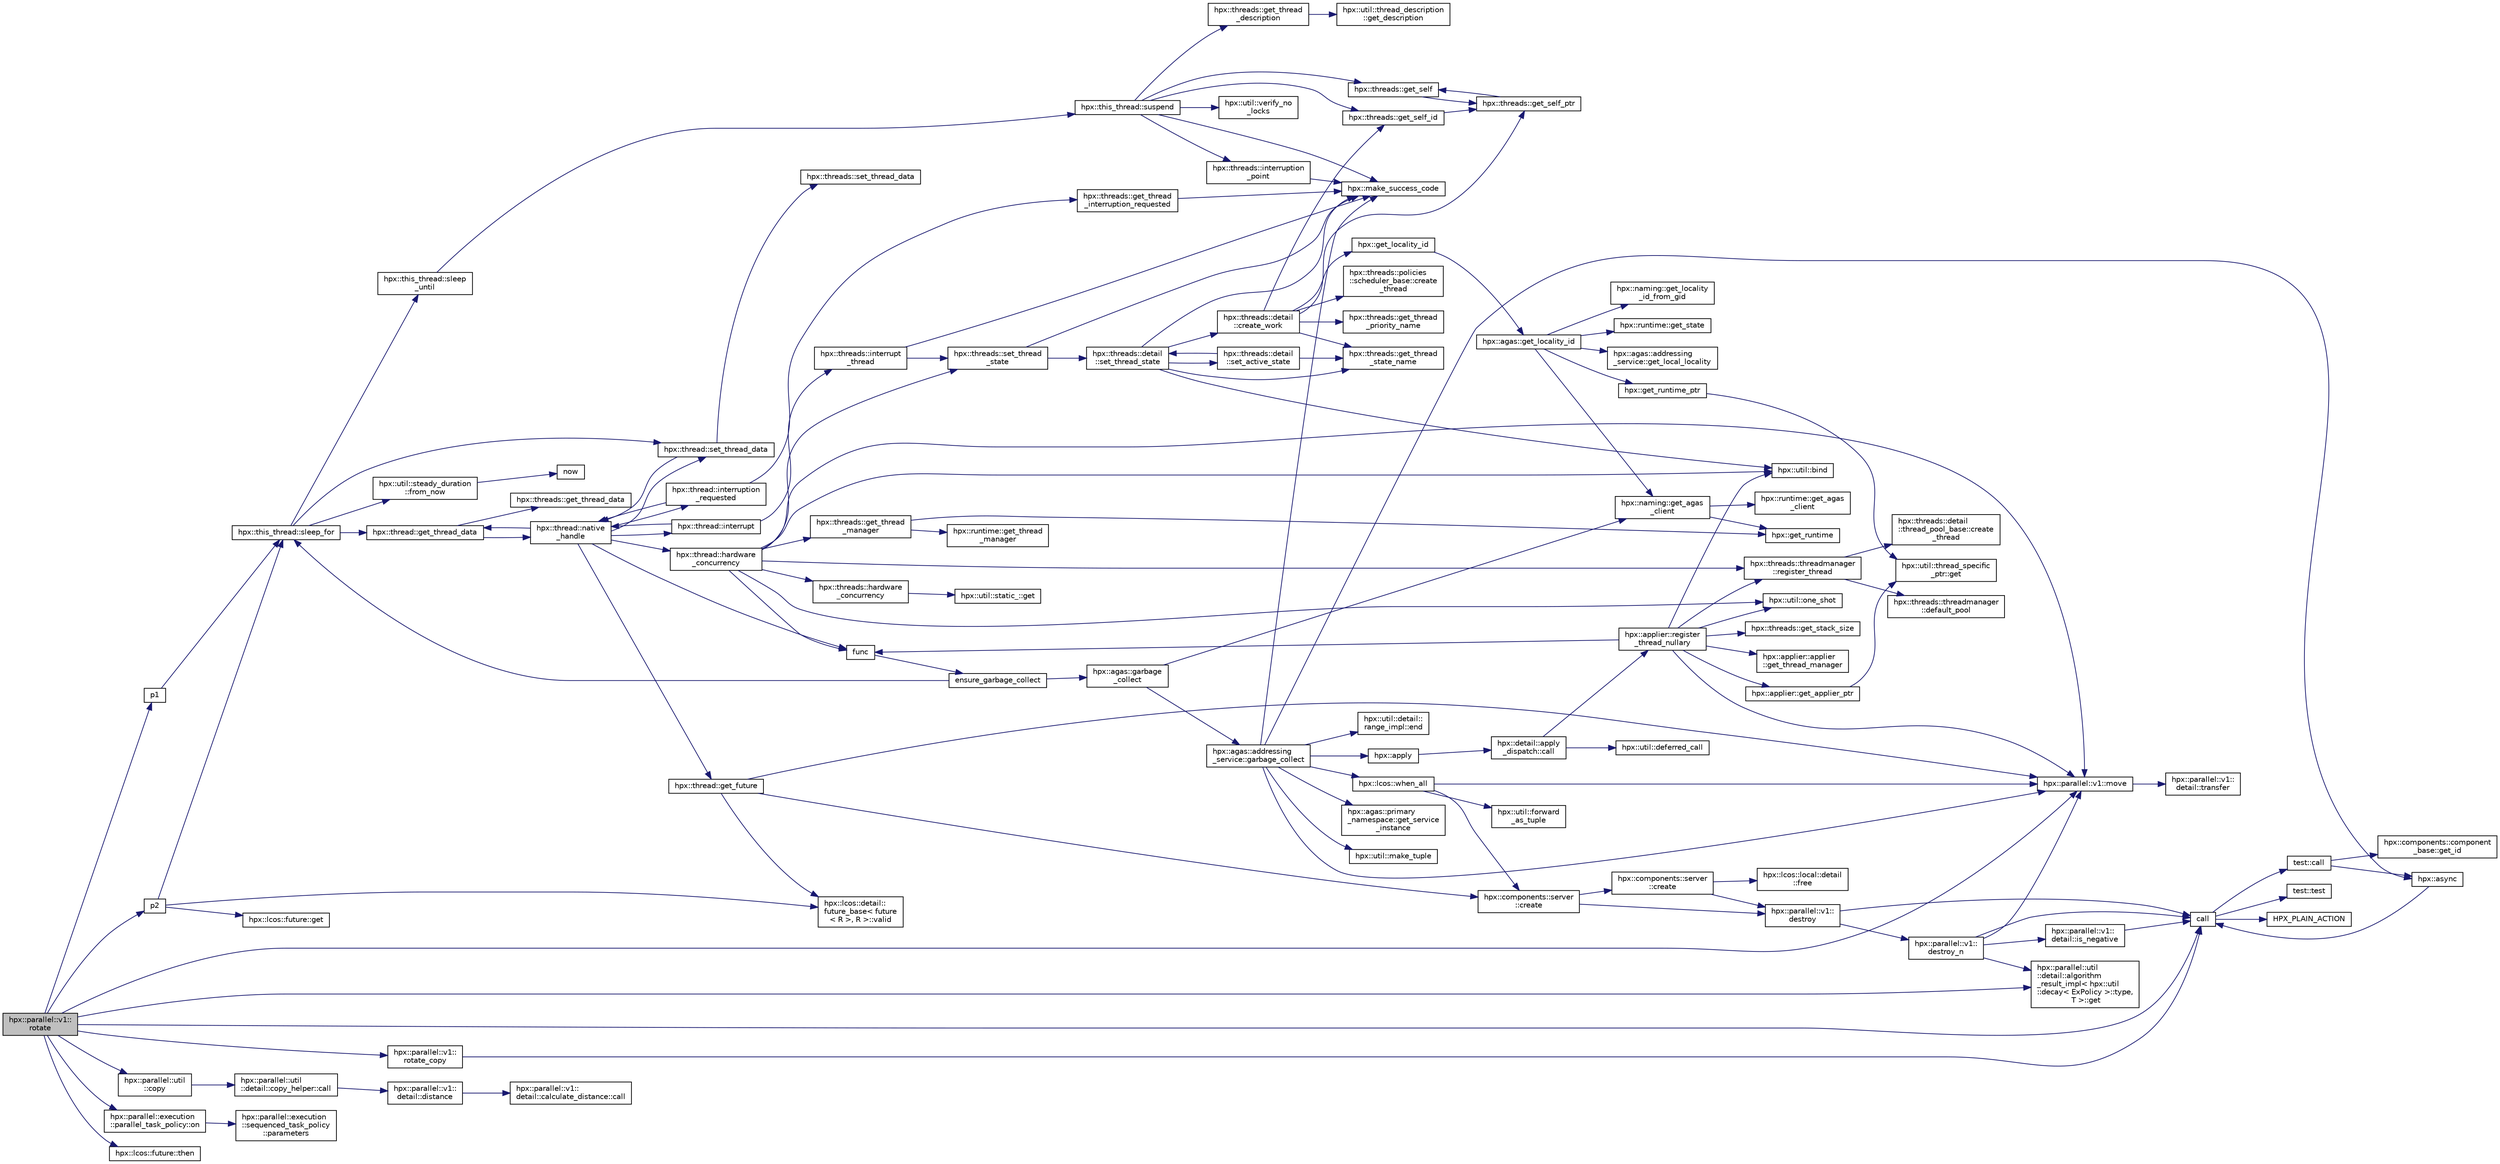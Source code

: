 digraph "hpx::parallel::v1::rotate"
{
  edge [fontname="Helvetica",fontsize="10",labelfontname="Helvetica",labelfontsize="10"];
  node [fontname="Helvetica",fontsize="10",shape=record];
  rankdir="LR";
  Node10439 [label="hpx::parallel::v1::\lrotate",height=0.2,width=0.4,color="black", fillcolor="grey75", style="filled", fontcolor="black"];
  Node10439 -> Node10440 [color="midnightblue",fontsize="10",style="solid",fontname="Helvetica"];
  Node10440 [label="call",height=0.2,width=0.4,color="black", fillcolor="white", style="filled",URL="$d2/d67/promise__1620_8cpp.html#a58357f0b82bc761e1d0b9091ed563a70"];
  Node10440 -> Node10441 [color="midnightblue",fontsize="10",style="solid",fontname="Helvetica"];
  Node10441 [label="test::test",height=0.2,width=0.4,color="black", fillcolor="white", style="filled",URL="$d8/d89/structtest.html#ab42d5ece712d716b04cb3f686f297a26"];
  Node10440 -> Node10442 [color="midnightblue",fontsize="10",style="solid",fontname="Helvetica"];
  Node10442 [label="HPX_PLAIN_ACTION",height=0.2,width=0.4,color="black", fillcolor="white", style="filled",URL="$d2/d67/promise__1620_8cpp.html#ab96aab827a4b1fcaf66cfe0ba83fef23"];
  Node10440 -> Node10443 [color="midnightblue",fontsize="10",style="solid",fontname="Helvetica"];
  Node10443 [label="test::call",height=0.2,width=0.4,color="black", fillcolor="white", style="filled",URL="$d8/d89/structtest.html#aeb29e7ed6518b9426ccf1344c52620ae"];
  Node10443 -> Node10444 [color="midnightblue",fontsize="10",style="solid",fontname="Helvetica"];
  Node10444 [label="hpx::async",height=0.2,width=0.4,color="black", fillcolor="white", style="filled",URL="$d8/d83/namespacehpx.html#acb7d8e37b73b823956ce144f9a57eaa4"];
  Node10444 -> Node10440 [color="midnightblue",fontsize="10",style="solid",fontname="Helvetica"];
  Node10443 -> Node10445 [color="midnightblue",fontsize="10",style="solid",fontname="Helvetica"];
  Node10445 [label="hpx::components::component\l_base::get_id",height=0.2,width=0.4,color="black", fillcolor="white", style="filled",URL="$d2/de6/classhpx_1_1components_1_1component__base.html#a4c8fd93514039bdf01c48d66d82b19cd"];
  Node10439 -> Node10446 [color="midnightblue",fontsize="10",style="solid",fontname="Helvetica"];
  Node10446 [label="p1",height=0.2,width=0.4,color="black", fillcolor="white", style="filled",URL="$df/da5/future__then_8cpp.html#a8978a24b044bacf963e33824a4c1ac98"];
  Node10446 -> Node10447 [color="midnightblue",fontsize="10",style="solid",fontname="Helvetica"];
  Node10447 [label="hpx::this_thread::sleep_for",height=0.2,width=0.4,color="black", fillcolor="white", style="filled",URL="$d9/d52/namespacehpx_1_1this__thread.html#afc042a5a5fa52eef2d1d177a343435cf"];
  Node10447 -> Node10448 [color="midnightblue",fontsize="10",style="solid",fontname="Helvetica"];
  Node10448 [label="hpx::this_thread::sleep\l_until",height=0.2,width=0.4,color="black", fillcolor="white", style="filled",URL="$d9/d52/namespacehpx_1_1this__thread.html#ae12a853980115b23ff0ab8ca06622658"];
  Node10448 -> Node10449 [color="midnightblue",fontsize="10",style="solid",fontname="Helvetica"];
  Node10449 [label="hpx::this_thread::suspend",height=0.2,width=0.4,color="black", fillcolor="white", style="filled",URL="$d9/d52/namespacehpx_1_1this__thread.html#aca220026fb3014c0881d129fe31c0073"];
  Node10449 -> Node10450 [color="midnightblue",fontsize="10",style="solid",fontname="Helvetica"];
  Node10450 [label="hpx::threads::get_self",height=0.2,width=0.4,color="black", fillcolor="white", style="filled",URL="$d7/d28/namespacehpx_1_1threads.html#a07daf4d6d29233f20d66d41ab7b5b8e8"];
  Node10450 -> Node10451 [color="midnightblue",fontsize="10",style="solid",fontname="Helvetica"];
  Node10451 [label="hpx::threads::get_self_ptr",height=0.2,width=0.4,color="black", fillcolor="white", style="filled",URL="$d7/d28/namespacehpx_1_1threads.html#a22877ae347ad884cde3a51397dad6c53"];
  Node10451 -> Node10450 [color="midnightblue",fontsize="10",style="solid",fontname="Helvetica"];
  Node10449 -> Node10452 [color="midnightblue",fontsize="10",style="solid",fontname="Helvetica"];
  Node10452 [label="hpx::threads::get_self_id",height=0.2,width=0.4,color="black", fillcolor="white", style="filled",URL="$d7/d28/namespacehpx_1_1threads.html#afafe0f900b9fac3d4ed3c747625c1cfe"];
  Node10452 -> Node10451 [color="midnightblue",fontsize="10",style="solid",fontname="Helvetica"];
  Node10449 -> Node10453 [color="midnightblue",fontsize="10",style="solid",fontname="Helvetica"];
  Node10453 [label="hpx::threads::interruption\l_point",height=0.2,width=0.4,color="black", fillcolor="white", style="filled",URL="$d7/d28/namespacehpx_1_1threads.html#ada6ec56a12b050707311d8c628089059"];
  Node10453 -> Node10454 [color="midnightblue",fontsize="10",style="solid",fontname="Helvetica"];
  Node10454 [label="hpx::make_success_code",height=0.2,width=0.4,color="black", fillcolor="white", style="filled",URL="$d8/d83/namespacehpx.html#a0e8512a8f49e2a6c8185061181419d8f",tooltip="Returns error_code(hpx::success, \"success\", mode). "];
  Node10449 -> Node10455 [color="midnightblue",fontsize="10",style="solid",fontname="Helvetica"];
  Node10455 [label="hpx::util::verify_no\l_locks",height=0.2,width=0.4,color="black", fillcolor="white", style="filled",URL="$df/dad/namespacehpx_1_1util.html#ae0e1837ee6f09b79b26c2e788d2e9fc9"];
  Node10449 -> Node10456 [color="midnightblue",fontsize="10",style="solid",fontname="Helvetica"];
  Node10456 [label="hpx::threads::get_thread\l_description",height=0.2,width=0.4,color="black", fillcolor="white", style="filled",URL="$d7/d28/namespacehpx_1_1threads.html#a42fc18a7a680f4e8bc633a4b4c956701"];
  Node10456 -> Node10457 [color="midnightblue",fontsize="10",style="solid",fontname="Helvetica"];
  Node10457 [label="hpx::util::thread_description\l::get_description",height=0.2,width=0.4,color="black", fillcolor="white", style="filled",URL="$df/d9e/structhpx_1_1util_1_1thread__description.html#a8c834e14eca6eb228188022577f9f952"];
  Node10449 -> Node10454 [color="midnightblue",fontsize="10",style="solid",fontname="Helvetica"];
  Node10447 -> Node10458 [color="midnightblue",fontsize="10",style="solid",fontname="Helvetica"];
  Node10458 [label="hpx::util::steady_duration\l::from_now",height=0.2,width=0.4,color="black", fillcolor="white", style="filled",URL="$d9/d4f/classhpx_1_1util_1_1steady__duration.html#a0132206d767cd0f7395507b40111a153"];
  Node10458 -> Node10459 [color="midnightblue",fontsize="10",style="solid",fontname="Helvetica"];
  Node10459 [label="now",height=0.2,width=0.4,color="black", fillcolor="white", style="filled",URL="$de/db3/1d__stencil__1__omp_8cpp.html#a89e9667753dccfac455bd37a7a3a7b16"];
  Node10447 -> Node10460 [color="midnightblue",fontsize="10",style="solid",fontname="Helvetica"];
  Node10460 [label="hpx::thread::get_thread_data",height=0.2,width=0.4,color="black", fillcolor="white", style="filled",URL="$de/d9b/classhpx_1_1thread.html#a4535ef82cec3b953d2c941d20e3e3904"];
  Node10460 -> Node10461 [color="midnightblue",fontsize="10",style="solid",fontname="Helvetica"];
  Node10461 [label="hpx::threads::get_thread_data",height=0.2,width=0.4,color="black", fillcolor="white", style="filled",URL="$d7/d28/namespacehpx_1_1threads.html#a8737931ff6303807225f735b2b384ae4"];
  Node10460 -> Node10462 [color="midnightblue",fontsize="10",style="solid",fontname="Helvetica"];
  Node10462 [label="hpx::thread::native\l_handle",height=0.2,width=0.4,color="black", fillcolor="white", style="filled",URL="$de/d9b/classhpx_1_1thread.html#acf48190d264ab64c1c4ec99d0b421b5a"];
  Node10462 -> Node10463 [color="midnightblue",fontsize="10",style="solid",fontname="Helvetica"];
  Node10463 [label="hpx::thread::hardware\l_concurrency",height=0.2,width=0.4,color="black", fillcolor="white", style="filled",URL="$de/d9b/classhpx_1_1thread.html#a8e4fff210e02485ba493bc3a2a956c03"];
  Node10463 -> Node10464 [color="midnightblue",fontsize="10",style="solid",fontname="Helvetica"];
  Node10464 [label="hpx::threads::hardware\l_concurrency",height=0.2,width=0.4,color="black", fillcolor="white", style="filled",URL="$d7/d28/namespacehpx_1_1threads.html#aa8752a235478d2ad7b5ac467b63ab527"];
  Node10464 -> Node10465 [color="midnightblue",fontsize="10",style="solid",fontname="Helvetica"];
  Node10465 [label="hpx::util::static_::get",height=0.2,width=0.4,color="black", fillcolor="white", style="filled",URL="$d3/dbb/structhpx_1_1util_1_1static__.html#a2967c633948a3bf17a3b5405ef5a8318"];
  Node10463 -> Node10466 [color="midnightblue",fontsize="10",style="solid",fontname="Helvetica"];
  Node10466 [label="func",height=0.2,width=0.4,color="black", fillcolor="white", style="filled",URL="$d8/dfd/id__type__ref__counting__1032_8cpp.html#ab811b86ea5107ffb3351fcaa29d2c652"];
  Node10466 -> Node10467 [color="midnightblue",fontsize="10",style="solid",fontname="Helvetica"];
  Node10467 [label="ensure_garbage_collect",height=0.2,width=0.4,color="black", fillcolor="white", style="filled",URL="$d8/dfd/id__type__ref__counting__1032_8cpp.html#a5264b94bf7c262ac0e521fb290d476d5"];
  Node10467 -> Node10447 [color="midnightblue",fontsize="10",style="solid",fontname="Helvetica"];
  Node10467 -> Node10468 [color="midnightblue",fontsize="10",style="solid",fontname="Helvetica"];
  Node10468 [label="hpx::agas::garbage\l_collect",height=0.2,width=0.4,color="black", fillcolor="white", style="filled",URL="$dc/d54/namespacehpx_1_1agas.html#a951337adc4f9bd6df00a50737468e911"];
  Node10468 -> Node10469 [color="midnightblue",fontsize="10",style="solid",fontname="Helvetica"];
  Node10469 [label="hpx::naming::get_agas\l_client",height=0.2,width=0.4,color="black", fillcolor="white", style="filled",URL="$d4/dc9/namespacehpx_1_1naming.html#a0408fffd5d34b620712a801b0ae3b032"];
  Node10469 -> Node10470 [color="midnightblue",fontsize="10",style="solid",fontname="Helvetica"];
  Node10470 [label="hpx::get_runtime",height=0.2,width=0.4,color="black", fillcolor="white", style="filled",URL="$d8/d83/namespacehpx.html#aef902cc6c7dd3b9fbadf34d1e850a070"];
  Node10469 -> Node10471 [color="midnightblue",fontsize="10",style="solid",fontname="Helvetica"];
  Node10471 [label="hpx::runtime::get_agas\l_client",height=0.2,width=0.4,color="black", fillcolor="white", style="filled",URL="$d0/d7b/classhpx_1_1runtime.html#aeb5dddd30d6b9861669af8ad44d1a96a"];
  Node10468 -> Node10472 [color="midnightblue",fontsize="10",style="solid",fontname="Helvetica"];
  Node10472 [label="hpx::agas::addressing\l_service::garbage_collect",height=0.2,width=0.4,color="black", fillcolor="white", style="filled",URL="$db/d58/structhpx_1_1agas_1_1addressing__service.html#a87dcae0eacf6e62d5103ebf516d86f63"];
  Node10472 -> Node10454 [color="midnightblue",fontsize="10",style="solid",fontname="Helvetica"];
  Node10472 -> Node10473 [color="midnightblue",fontsize="10",style="solid",fontname="Helvetica"];
  Node10473 [label="hpx::agas::primary\l_namespace::get_service\l_instance",height=0.2,width=0.4,color="black", fillcolor="white", style="filled",URL="$d1/d43/structhpx_1_1agas_1_1primary__namespace.html#a7630ff0f30ff8c23b13b4672c5350e2e"];
  Node10472 -> Node10474 [color="midnightblue",fontsize="10",style="solid",fontname="Helvetica"];
  Node10474 [label="hpx::util::make_tuple",height=0.2,width=0.4,color="black", fillcolor="white", style="filled",URL="$df/dad/namespacehpx_1_1util.html#a06fa74211a987d208e013f400a9f5328"];
  Node10472 -> Node10475 [color="midnightblue",fontsize="10",style="solid",fontname="Helvetica"];
  Node10475 [label="hpx::util::detail::\lrange_impl::end",height=0.2,width=0.4,color="black", fillcolor="white", style="filled",URL="$d4/d4a/namespacehpx_1_1util_1_1detail_1_1range__impl.html#afb2ea48b0902f52ee4d8b764807b4316"];
  Node10472 -> Node10476 [color="midnightblue",fontsize="10",style="solid",fontname="Helvetica"];
  Node10476 [label="hpx::apply",height=0.2,width=0.4,color="black", fillcolor="white", style="filled",URL="$d8/d83/namespacehpx.html#aa87762f0db0731d385f3fdfdb25d59fc"];
  Node10476 -> Node10477 [color="midnightblue",fontsize="10",style="solid",fontname="Helvetica"];
  Node10477 [label="hpx::detail::apply\l_dispatch::call",height=0.2,width=0.4,color="black", fillcolor="white", style="filled",URL="$db/de8/structhpx_1_1detail_1_1apply__dispatch.html#a0755fab16d281e74bcff0f8045be9459"];
  Node10477 -> Node10478 [color="midnightblue",fontsize="10",style="solid",fontname="Helvetica"];
  Node10478 [label="hpx::applier::register\l_thread_nullary",height=0.2,width=0.4,color="black", fillcolor="white", style="filled",URL="$d8/dcb/namespacehpx_1_1applier.html#a401cd1145927e58d74d1eb52aaccd936"];
  Node10478 -> Node10479 [color="midnightblue",fontsize="10",style="solid",fontname="Helvetica"];
  Node10479 [label="hpx::applier::get_applier_ptr",height=0.2,width=0.4,color="black", fillcolor="white", style="filled",URL="$d8/dcb/namespacehpx_1_1applier.html#a617483cf2b77ad3a0aa428ade7b35299"];
  Node10479 -> Node10480 [color="midnightblue",fontsize="10",style="solid",fontname="Helvetica"];
  Node10480 [label="hpx::util::thread_specific\l_ptr::get",height=0.2,width=0.4,color="black", fillcolor="white", style="filled",URL="$d4/d4c/structhpx_1_1util_1_1thread__specific__ptr.html#a3b27d8520710478aa41d1f74206bdba9"];
  Node10478 -> Node10466 [color="midnightblue",fontsize="10",style="solid",fontname="Helvetica"];
  Node10478 -> Node10481 [color="midnightblue",fontsize="10",style="solid",fontname="Helvetica"];
  Node10481 [label="hpx::util::bind",height=0.2,width=0.4,color="black", fillcolor="white", style="filled",URL="$df/dad/namespacehpx_1_1util.html#ad844caedf82a0173d6909d910c3e48c6"];
  Node10478 -> Node10482 [color="midnightblue",fontsize="10",style="solid",fontname="Helvetica"];
  Node10482 [label="hpx::util::one_shot",height=0.2,width=0.4,color="black", fillcolor="white", style="filled",URL="$df/dad/namespacehpx_1_1util.html#a273e61be42a72415291e0ec0a4f28c7a"];
  Node10478 -> Node10483 [color="midnightblue",fontsize="10",style="solid",fontname="Helvetica"];
  Node10483 [label="hpx::parallel::v1::move",height=0.2,width=0.4,color="black", fillcolor="white", style="filled",URL="$db/db9/namespacehpx_1_1parallel_1_1v1.html#aa7c4ede081ce786c9d1eb1adff495cfc"];
  Node10483 -> Node10484 [color="midnightblue",fontsize="10",style="solid",fontname="Helvetica"];
  Node10484 [label="hpx::parallel::v1::\ldetail::transfer",height=0.2,width=0.4,color="black", fillcolor="white", style="filled",URL="$d2/ddd/namespacehpx_1_1parallel_1_1v1_1_1detail.html#ab1b56a05e1885ca7cc7ffa1804dd2f3c"];
  Node10478 -> Node10485 [color="midnightblue",fontsize="10",style="solid",fontname="Helvetica"];
  Node10485 [label="hpx::threads::get_stack_size",height=0.2,width=0.4,color="black", fillcolor="white", style="filled",URL="$d7/d28/namespacehpx_1_1threads.html#af597241b3c2785150be206737ca04aa6",tooltip="The get_stack_size function is part of the thread related API. It. "];
  Node10478 -> Node10486 [color="midnightblue",fontsize="10",style="solid",fontname="Helvetica"];
  Node10486 [label="hpx::applier::applier\l::get_thread_manager",height=0.2,width=0.4,color="black", fillcolor="white", style="filled",URL="$da/dcb/classhpx_1_1applier_1_1applier.html#acc36d583973701e573be39da97bba866",tooltip="Access the thread-manager instance associated with this applier. "];
  Node10478 -> Node10487 [color="midnightblue",fontsize="10",style="solid",fontname="Helvetica"];
  Node10487 [label="hpx::threads::threadmanager\l::register_thread",height=0.2,width=0.4,color="black", fillcolor="white", style="filled",URL="$d5/daa/classhpx_1_1threads_1_1threadmanager.html#a7f79c7578e08a60ca45eb276ce8133d8"];
  Node10487 -> Node10488 [color="midnightblue",fontsize="10",style="solid",fontname="Helvetica"];
  Node10488 [label="hpx::threads::threadmanager\l::default_pool",height=0.2,width=0.4,color="black", fillcolor="white", style="filled",URL="$d5/daa/classhpx_1_1threads_1_1threadmanager.html#a851f067d03b5dd1c5e6a9a6a841e05df"];
  Node10487 -> Node10489 [color="midnightblue",fontsize="10",style="solid",fontname="Helvetica"];
  Node10489 [label="hpx::threads::detail\l::thread_pool_base::create\l_thread",height=0.2,width=0.4,color="black", fillcolor="white", style="filled",URL="$de/dae/classhpx_1_1threads_1_1detail_1_1thread__pool__base.html#ad35d3779eef6f4528e62a26d71b34b34"];
  Node10477 -> Node10490 [color="midnightblue",fontsize="10",style="solid",fontname="Helvetica"];
  Node10490 [label="hpx::util::deferred_call",height=0.2,width=0.4,color="black", fillcolor="white", style="filled",URL="$df/dad/namespacehpx_1_1util.html#acdded623c658a7a3436f7e76bc9d881c"];
  Node10472 -> Node10483 [color="midnightblue",fontsize="10",style="solid",fontname="Helvetica"];
  Node10472 -> Node10444 [color="midnightblue",fontsize="10",style="solid",fontname="Helvetica"];
  Node10472 -> Node10491 [color="midnightblue",fontsize="10",style="solid",fontname="Helvetica"];
  Node10491 [label="hpx::lcos::when_all",height=0.2,width=0.4,color="black", fillcolor="white", style="filled",URL="$d2/dc9/namespacehpx_1_1lcos.html#a1a6fb024d8690923fb185d5aee204d54"];
  Node10491 -> Node10492 [color="midnightblue",fontsize="10",style="solid",fontname="Helvetica"];
  Node10492 [label="hpx::util::forward\l_as_tuple",height=0.2,width=0.4,color="black", fillcolor="white", style="filled",URL="$df/dad/namespacehpx_1_1util.html#ab7c31e3f24c3302a4f67b6735a6fa597"];
  Node10491 -> Node10483 [color="midnightblue",fontsize="10",style="solid",fontname="Helvetica"];
  Node10491 -> Node10493 [color="midnightblue",fontsize="10",style="solid",fontname="Helvetica"];
  Node10493 [label="hpx::components::server\l::create",height=0.2,width=0.4,color="black", fillcolor="white", style="filled",URL="$d2/da2/namespacehpx_1_1components_1_1server.html#ac776c89f3d68ceb910e8cee9fa937ab4",tooltip="Create arrays of components using their default constructor. "];
  Node10493 -> Node10494 [color="midnightblue",fontsize="10",style="solid",fontname="Helvetica"];
  Node10494 [label="hpx::components::server\l::create",height=0.2,width=0.4,color="black", fillcolor="white", style="filled",URL="$d2/da2/namespacehpx_1_1components_1_1server.html#a77d26de181c97b444565e230577981bd"];
  Node10494 -> Node10495 [color="midnightblue",fontsize="10",style="solid",fontname="Helvetica"];
  Node10495 [label="hpx::lcos::local::detail\l::free",height=0.2,width=0.4,color="black", fillcolor="white", style="filled",URL="$d4/dcb/namespacehpx_1_1lcos_1_1local_1_1detail.html#a55a940f019734e9bb045dc123cd80e48"];
  Node10494 -> Node10496 [color="midnightblue",fontsize="10",style="solid",fontname="Helvetica"];
  Node10496 [label="hpx::parallel::v1::\ldestroy",height=0.2,width=0.4,color="black", fillcolor="white", style="filled",URL="$db/db9/namespacehpx_1_1parallel_1_1v1.html#acf303558375048e8a7cc9a2c2e09477f"];
  Node10496 -> Node10440 [color="midnightblue",fontsize="10",style="solid",fontname="Helvetica"];
  Node10496 -> Node10497 [color="midnightblue",fontsize="10",style="solid",fontname="Helvetica"];
  Node10497 [label="hpx::parallel::v1::\ldestroy_n",height=0.2,width=0.4,color="black", fillcolor="white", style="filled",URL="$db/db9/namespacehpx_1_1parallel_1_1v1.html#a71d0691132a300690163f5636bcd5bd3"];
  Node10497 -> Node10498 [color="midnightblue",fontsize="10",style="solid",fontname="Helvetica"];
  Node10498 [label="hpx::parallel::v1::\ldetail::is_negative",height=0.2,width=0.4,color="black", fillcolor="white", style="filled",URL="$d2/ddd/namespacehpx_1_1parallel_1_1v1_1_1detail.html#adf2e40fc4b20ad0fd442ee3118a4d527"];
  Node10498 -> Node10440 [color="midnightblue",fontsize="10",style="solid",fontname="Helvetica"];
  Node10497 -> Node10499 [color="midnightblue",fontsize="10",style="solid",fontname="Helvetica"];
  Node10499 [label="hpx::parallel::util\l::detail::algorithm\l_result_impl\< hpx::util\l::decay\< ExPolicy \>::type,\l T \>::get",height=0.2,width=0.4,color="black", fillcolor="white", style="filled",URL="$d2/d42/structhpx_1_1parallel_1_1util_1_1detail_1_1algorithm__result__impl.html#ab5b051e8ec74eff5e0e62fd63f5d377e"];
  Node10497 -> Node10483 [color="midnightblue",fontsize="10",style="solid",fontname="Helvetica"];
  Node10497 -> Node10440 [color="midnightblue",fontsize="10",style="solid",fontname="Helvetica"];
  Node10493 -> Node10496 [color="midnightblue",fontsize="10",style="solid",fontname="Helvetica"];
  Node10463 -> Node10481 [color="midnightblue",fontsize="10",style="solid",fontname="Helvetica"];
  Node10463 -> Node10482 [color="midnightblue",fontsize="10",style="solid",fontname="Helvetica"];
  Node10463 -> Node10483 [color="midnightblue",fontsize="10",style="solid",fontname="Helvetica"];
  Node10463 -> Node10500 [color="midnightblue",fontsize="10",style="solid",fontname="Helvetica"];
  Node10500 [label="hpx::threads::get_thread\l_manager",height=0.2,width=0.4,color="black", fillcolor="white", style="filled",URL="$d7/d28/namespacehpx_1_1threads.html#a076973c3a53beadde7d967e22c4f6cce"];
  Node10500 -> Node10470 [color="midnightblue",fontsize="10",style="solid",fontname="Helvetica"];
  Node10500 -> Node10501 [color="midnightblue",fontsize="10",style="solid",fontname="Helvetica"];
  Node10501 [label="hpx::runtime::get_thread\l_manager",height=0.2,width=0.4,color="black", fillcolor="white", style="filled",URL="$d0/d7b/classhpx_1_1runtime.html#a865b12d57fcd44a8d3dda3e35414f563"];
  Node10463 -> Node10487 [color="midnightblue",fontsize="10",style="solid",fontname="Helvetica"];
  Node10463 -> Node10502 [color="midnightblue",fontsize="10",style="solid",fontname="Helvetica"];
  Node10502 [label="hpx::threads::set_thread\l_state",height=0.2,width=0.4,color="black", fillcolor="white", style="filled",URL="$d7/d28/namespacehpx_1_1threads.html#ac0690ad16ad778bcc79dcd727cc33025",tooltip="Set the thread state of the thread referenced by the thread_id id. "];
  Node10502 -> Node10454 [color="midnightblue",fontsize="10",style="solid",fontname="Helvetica"];
  Node10502 -> Node10503 [color="midnightblue",fontsize="10",style="solid",fontname="Helvetica"];
  Node10503 [label="hpx::threads::detail\l::set_thread_state",height=0.2,width=0.4,color="black", fillcolor="white", style="filled",URL="$d2/dd1/namespacehpx_1_1threads_1_1detail.html#af85ddc854c4a149bf1738eb1b111b9ab"];
  Node10503 -> Node10504 [color="midnightblue",fontsize="10",style="solid",fontname="Helvetica"];
  Node10504 [label="hpx::threads::get_thread\l_state_name",height=0.2,width=0.4,color="black", fillcolor="white", style="filled",URL="$d7/d28/namespacehpx_1_1threads.html#a26f91ea8d2195f165c033241c5cd11db"];
  Node10503 -> Node10454 [color="midnightblue",fontsize="10",style="solid",fontname="Helvetica"];
  Node10503 -> Node10481 [color="midnightblue",fontsize="10",style="solid",fontname="Helvetica"];
  Node10503 -> Node10505 [color="midnightblue",fontsize="10",style="solid",fontname="Helvetica"];
  Node10505 [label="hpx::threads::detail\l::set_active_state",height=0.2,width=0.4,color="black", fillcolor="white", style="filled",URL="$d2/dd1/namespacehpx_1_1threads_1_1detail.html#a45884a5bf04ad66a4f259231a3947e76"];
  Node10505 -> Node10504 [color="midnightblue",fontsize="10",style="solid",fontname="Helvetica"];
  Node10505 -> Node10503 [color="midnightblue",fontsize="10",style="solid",fontname="Helvetica"];
  Node10503 -> Node10506 [color="midnightblue",fontsize="10",style="solid",fontname="Helvetica"];
  Node10506 [label="hpx::threads::detail\l::create_work",height=0.2,width=0.4,color="black", fillcolor="white", style="filled",URL="$d2/dd1/namespacehpx_1_1threads_1_1detail.html#ae22384a3c1b1a1940032fad068fb54b1"];
  Node10506 -> Node10504 [color="midnightblue",fontsize="10",style="solid",fontname="Helvetica"];
  Node10506 -> Node10507 [color="midnightblue",fontsize="10",style="solid",fontname="Helvetica"];
  Node10507 [label="hpx::threads::get_thread\l_priority_name",height=0.2,width=0.4,color="black", fillcolor="white", style="filled",URL="$d7/d28/namespacehpx_1_1threads.html#a9c6b2fec0c1cf5b06ff83ce756ca6d42"];
  Node10506 -> Node10451 [color="midnightblue",fontsize="10",style="solid",fontname="Helvetica"];
  Node10506 -> Node10452 [color="midnightblue",fontsize="10",style="solid",fontname="Helvetica"];
  Node10506 -> Node10508 [color="midnightblue",fontsize="10",style="solid",fontname="Helvetica"];
  Node10508 [label="hpx::get_locality_id",height=0.2,width=0.4,color="black", fillcolor="white", style="filled",URL="$d8/d83/namespacehpx.html#a158d7c54a657bb364c1704033010697b",tooltip="Return the number of the locality this function is being called from. "];
  Node10508 -> Node10509 [color="midnightblue",fontsize="10",style="solid",fontname="Helvetica"];
  Node10509 [label="hpx::agas::get_locality_id",height=0.2,width=0.4,color="black", fillcolor="white", style="filled",URL="$dc/d54/namespacehpx_1_1agas.html#a491cc2ddecdf0f1a9129900caa6a4d3e"];
  Node10509 -> Node10510 [color="midnightblue",fontsize="10",style="solid",fontname="Helvetica"];
  Node10510 [label="hpx::get_runtime_ptr",height=0.2,width=0.4,color="black", fillcolor="white", style="filled",URL="$d8/d83/namespacehpx.html#af29daf2bb3e01b4d6495a1742b6cce64"];
  Node10510 -> Node10480 [color="midnightblue",fontsize="10",style="solid",fontname="Helvetica"];
  Node10509 -> Node10511 [color="midnightblue",fontsize="10",style="solid",fontname="Helvetica"];
  Node10511 [label="hpx::runtime::get_state",height=0.2,width=0.4,color="black", fillcolor="white", style="filled",URL="$d0/d7b/classhpx_1_1runtime.html#ab405f80e060dac95d624520f38b0524c"];
  Node10509 -> Node10469 [color="midnightblue",fontsize="10",style="solid",fontname="Helvetica"];
  Node10509 -> Node10512 [color="midnightblue",fontsize="10",style="solid",fontname="Helvetica"];
  Node10512 [label="hpx::agas::addressing\l_service::get_local_locality",height=0.2,width=0.4,color="black", fillcolor="white", style="filled",URL="$db/d58/structhpx_1_1agas_1_1addressing__service.html#ab52c19a37c2a7a006c6c15f90ad0539c"];
  Node10509 -> Node10513 [color="midnightblue",fontsize="10",style="solid",fontname="Helvetica"];
  Node10513 [label="hpx::naming::get_locality\l_id_from_gid",height=0.2,width=0.4,color="black", fillcolor="white", style="filled",URL="$d4/dc9/namespacehpx_1_1naming.html#a7fd43037784560bd04fda9b49e33529f"];
  Node10506 -> Node10514 [color="midnightblue",fontsize="10",style="solid",fontname="Helvetica"];
  Node10514 [label="hpx::threads::policies\l::scheduler_base::create\l_thread",height=0.2,width=0.4,color="black", fillcolor="white", style="filled",URL="$dd/d7e/structhpx_1_1threads_1_1policies_1_1scheduler__base.html#ad3b05cd7f363cc8e8410ce368c3794e0"];
  Node10462 -> Node10515 [color="midnightblue",fontsize="10",style="solid",fontname="Helvetica"];
  Node10515 [label="hpx::thread::interrupt",height=0.2,width=0.4,color="black", fillcolor="white", style="filled",URL="$de/d9b/classhpx_1_1thread.html#ac34d0d033aa743c476a79dbc2e1a8a39"];
  Node10515 -> Node10516 [color="midnightblue",fontsize="10",style="solid",fontname="Helvetica"];
  Node10516 [label="hpx::threads::interrupt\l_thread",height=0.2,width=0.4,color="black", fillcolor="white", style="filled",URL="$d7/d28/namespacehpx_1_1threads.html#a6bdda1a2aab61b9b13d274b5155d7e73"];
  Node10516 -> Node10454 [color="midnightblue",fontsize="10",style="solid",fontname="Helvetica"];
  Node10516 -> Node10502 [color="midnightblue",fontsize="10",style="solid",fontname="Helvetica"];
  Node10515 -> Node10462 [color="midnightblue",fontsize="10",style="solid",fontname="Helvetica"];
  Node10462 -> Node10517 [color="midnightblue",fontsize="10",style="solid",fontname="Helvetica"];
  Node10517 [label="hpx::thread::interruption\l_requested",height=0.2,width=0.4,color="black", fillcolor="white", style="filled",URL="$de/d9b/classhpx_1_1thread.html#a33276bb4c20bbb0b1978944e18ef71b8"];
  Node10517 -> Node10518 [color="midnightblue",fontsize="10",style="solid",fontname="Helvetica"];
  Node10518 [label="hpx::threads::get_thread\l_interruption_requested",height=0.2,width=0.4,color="black", fillcolor="white", style="filled",URL="$d7/d28/namespacehpx_1_1threads.html#ae64a7fdb8b5c8bac7be0c8282672a03b"];
  Node10518 -> Node10454 [color="midnightblue",fontsize="10",style="solid",fontname="Helvetica"];
  Node10517 -> Node10462 [color="midnightblue",fontsize="10",style="solid",fontname="Helvetica"];
  Node10462 -> Node10519 [color="midnightblue",fontsize="10",style="solid",fontname="Helvetica"];
  Node10519 [label="hpx::thread::get_future",height=0.2,width=0.4,color="black", fillcolor="white", style="filled",URL="$de/d9b/classhpx_1_1thread.html#a87fdb0d8da826366fc190ed224900a64"];
  Node10519 -> Node10520 [color="midnightblue",fontsize="10",style="solid",fontname="Helvetica"];
  Node10520 [label="hpx::lcos::detail::\lfuture_base\< future\l\< R \>, R \>::valid",height=0.2,width=0.4,color="black", fillcolor="white", style="filled",URL="$d5/dd7/classhpx_1_1lcos_1_1detail_1_1future__base.html#aaf7beb7374815614363033bd96573e75"];
  Node10519 -> Node10493 [color="midnightblue",fontsize="10",style="solid",fontname="Helvetica"];
  Node10519 -> Node10483 [color="midnightblue",fontsize="10",style="solid",fontname="Helvetica"];
  Node10462 -> Node10460 [color="midnightblue",fontsize="10",style="solid",fontname="Helvetica"];
  Node10462 -> Node10521 [color="midnightblue",fontsize="10",style="solid",fontname="Helvetica"];
  Node10521 [label="hpx::thread::set_thread_data",height=0.2,width=0.4,color="black", fillcolor="white", style="filled",URL="$de/d9b/classhpx_1_1thread.html#a7317a3cf5251f3b33c990449570d4cea"];
  Node10521 -> Node10522 [color="midnightblue",fontsize="10",style="solid",fontname="Helvetica"];
  Node10522 [label="hpx::threads::set_thread_data",height=0.2,width=0.4,color="black", fillcolor="white", style="filled",URL="$d7/d28/namespacehpx_1_1threads.html#a00a625acc149fce3ae38e4340454acf7"];
  Node10521 -> Node10462 [color="midnightblue",fontsize="10",style="solid",fontname="Helvetica"];
  Node10462 -> Node10466 [color="midnightblue",fontsize="10",style="solid",fontname="Helvetica"];
  Node10447 -> Node10521 [color="midnightblue",fontsize="10",style="solid",fontname="Helvetica"];
  Node10439 -> Node10523 [color="midnightblue",fontsize="10",style="solid",fontname="Helvetica"];
  Node10523 [label="hpx::parallel::util\l::copy",height=0.2,width=0.4,color="black", fillcolor="white", style="filled",URL="$df/dc6/namespacehpx_1_1parallel_1_1util.html#a3c9a6e04890282cd683a3f8449a11d1d"];
  Node10523 -> Node10524 [color="midnightblue",fontsize="10",style="solid",fontname="Helvetica"];
  Node10524 [label="hpx::parallel::util\l::detail::copy_helper::call",height=0.2,width=0.4,color="black", fillcolor="white", style="filled",URL="$db/d59/structhpx_1_1parallel_1_1util_1_1detail_1_1copy__helper.html#ac801832edc0b6a84595880bb4613cb60"];
  Node10524 -> Node10525 [color="midnightblue",fontsize="10",style="solid",fontname="Helvetica"];
  Node10525 [label="hpx::parallel::v1::\ldetail::distance",height=0.2,width=0.4,color="black", fillcolor="white", style="filled",URL="$d2/ddd/namespacehpx_1_1parallel_1_1v1_1_1detail.html#a6bea3c6a5f470cad11f27ee6bab4a33f"];
  Node10525 -> Node10526 [color="midnightblue",fontsize="10",style="solid",fontname="Helvetica"];
  Node10526 [label="hpx::parallel::v1::\ldetail::calculate_distance::call",height=0.2,width=0.4,color="black", fillcolor="white", style="filled",URL="$db/dfa/structhpx_1_1parallel_1_1v1_1_1detail_1_1calculate__distance.html#a950a6627830a7d019ac0e734b0a447bf"];
  Node10439 -> Node10527 [color="midnightblue",fontsize="10",style="solid",fontname="Helvetica"];
  Node10527 [label="p2",height=0.2,width=0.4,color="black", fillcolor="white", style="filled",URL="$df/da5/future__then_8cpp.html#a0dabf50b87b0ab6126c07663b7c82650"];
  Node10527 -> Node10520 [color="midnightblue",fontsize="10",style="solid",fontname="Helvetica"];
  Node10527 -> Node10528 [color="midnightblue",fontsize="10",style="solid",fontname="Helvetica"];
  Node10528 [label="hpx::lcos::future::get",height=0.2,width=0.4,color="black", fillcolor="white", style="filled",URL="$d0/d33/classhpx_1_1lcos_1_1future.html#a8c28269486d5620ac48af349f17bb41c"];
  Node10527 -> Node10447 [color="midnightblue",fontsize="10",style="solid",fontname="Helvetica"];
  Node10439 -> Node10483 [color="midnightblue",fontsize="10",style="solid",fontname="Helvetica"];
  Node10439 -> Node10529 [color="midnightblue",fontsize="10",style="solid",fontname="Helvetica"];
  Node10529 [label="hpx::parallel::execution\l::parallel_task_policy::on",height=0.2,width=0.4,color="black", fillcolor="white", style="filled",URL="$da/d55/structhpx_1_1parallel_1_1execution_1_1parallel__task__policy.html#a0cb10e7de3382338815d253e4fec1171"];
  Node10529 -> Node10530 [color="midnightblue",fontsize="10",style="solid",fontname="Helvetica"];
  Node10530 [label="hpx::parallel::execution\l::sequenced_task_policy\l::parameters",height=0.2,width=0.4,color="black", fillcolor="white", style="filled",URL="$d1/da8/structhpx_1_1parallel_1_1execution_1_1sequenced__task__policy.html#a9f94a35b705ff48867e24a1e3f527c08",tooltip="Return the associated executor parameters object. "];
  Node10439 -> Node10531 [color="midnightblue",fontsize="10",style="solid",fontname="Helvetica"];
  Node10531 [label="hpx::lcos::future::then",height=0.2,width=0.4,color="black", fillcolor="white", style="filled",URL="$d0/d33/classhpx_1_1lcos_1_1future.html#a17045dee172c36e208b2cbd400fa8797"];
  Node10439 -> Node10532 [color="midnightblue",fontsize="10",style="solid",fontname="Helvetica"];
  Node10532 [label="hpx::parallel::v1::\lrotate_copy",height=0.2,width=0.4,color="black", fillcolor="white", style="filled",URL="$db/db9/namespacehpx_1_1parallel_1_1v1.html#ab73994e7536357719010324cabbb6532"];
  Node10532 -> Node10440 [color="midnightblue",fontsize="10",style="solid",fontname="Helvetica"];
  Node10439 -> Node10499 [color="midnightblue",fontsize="10",style="solid",fontname="Helvetica"];
}

